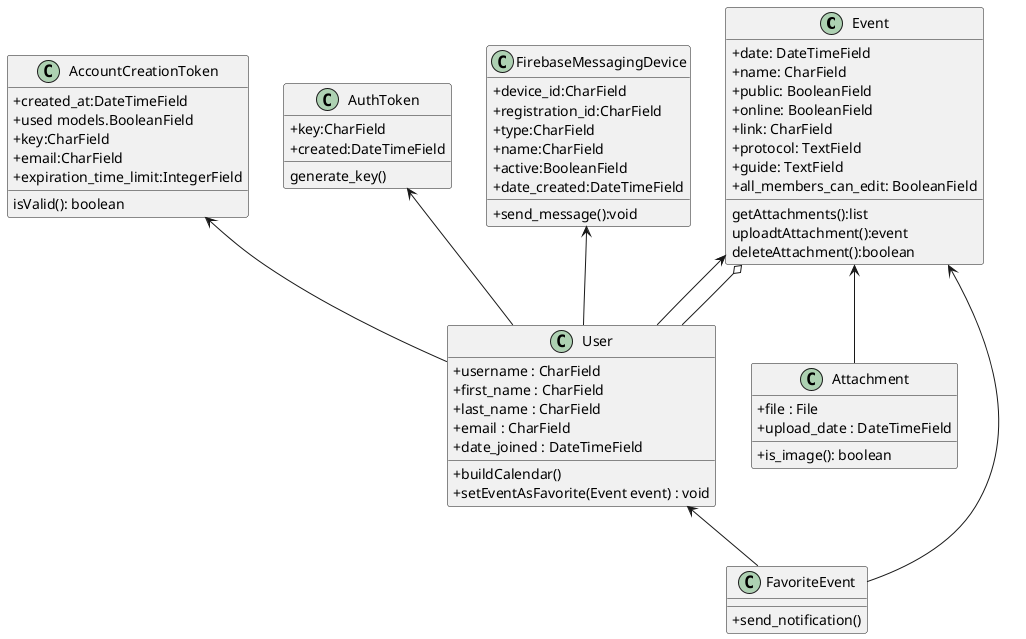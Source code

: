 @startuml
skinparam classAttributeIconSize 0
class Event {
    +date: DateTimeField
    +name: CharField
    +public: BooleanField
    +online: BooleanField
    +link: CharField
    +protocol: TextField
    +guide: TextField
    +all_members_can_edit: BooleanField
    getAttachments():list
    uploadtAttachment():event
    deleteAttachment():boolean
}

class User {
+username : CharField
+first_name : CharField
+last_name : CharField
+email : CharField
+date_joined : DateTimeField
+buildCalendar()
+setEventAsFavorite(Event event) : void

}
class Attachment {
    +file : File
    +upload_date : DateTimeField
    +is_image(): boolean
}
class FavoriteEvent {
+send_notification()
}
class AccountCreationToken{
+created_at:DateTimeField
+used models.BooleanField
+key:CharField
+email:CharField
+expiration_time_limit:IntegerField
isValid(): boolean
}
class AuthToken{
+key:CharField
+created:DateTimeField
generate_key()
}
class FirebaseMessagingDevice{
+device_id:CharField
+registration_id:CharField
+type:CharField
+name:CharField
+active:BooleanField
+date_created:DateTimeField
+send_message():void
}
Event <-- FavoriteEvent
User <-- FavoriteEvent
Event <-- Attachment
Event <-- User
FirebaseMessagingDevice <-- User
AuthToken <-- User
AccountCreationToken <-- User
Event o-- User

@enduml
